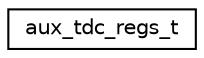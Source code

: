 digraph "Graphical Class Hierarchy"
{
 // LATEX_PDF_SIZE
  edge [fontname="Helvetica",fontsize="10",labelfontname="Helvetica",labelfontsize="10"];
  node [fontname="Helvetica",fontsize="10",shape=record];
  rankdir="LR";
  Node0 [label="aux_tdc_regs_t",height=0.2,width=0.4,color="black", fillcolor="white", style="filled",URL="$structaux__tdc__regs__t.html",tooltip="AUX_TDC registers."];
}
